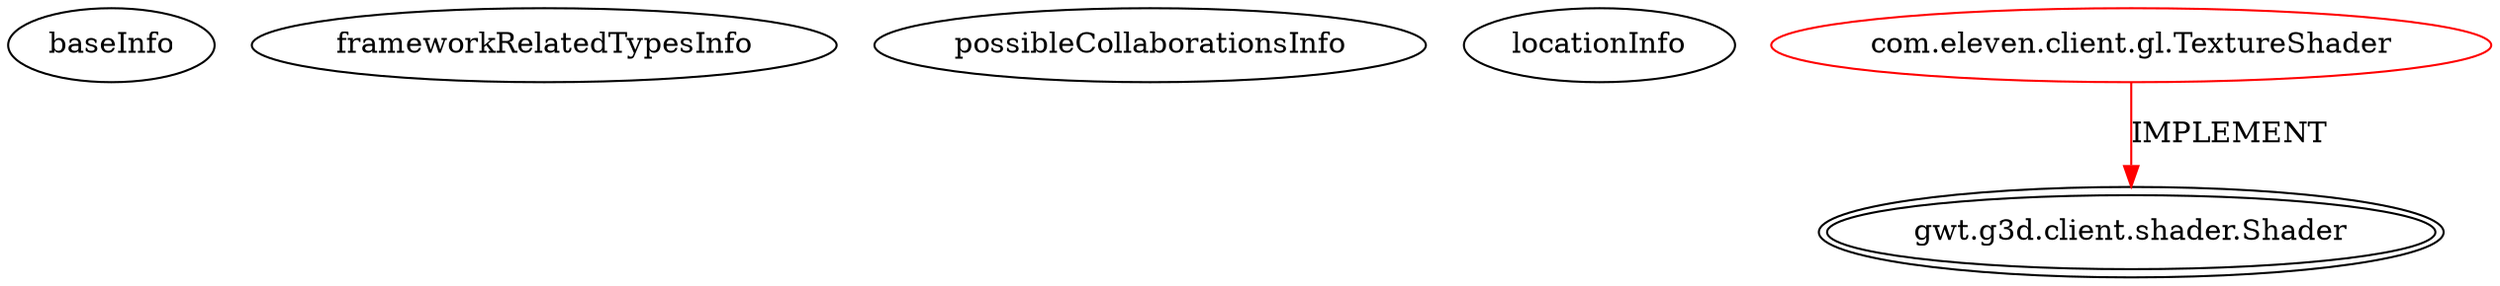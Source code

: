 digraph {
baseInfo[graphId=4306,category="extension_graph",isAnonymous=false,possibleRelation=false]
frameworkRelatedTypesInfo[0="gwt.g3d.client.shader.Shader"]
possibleCollaborationsInfo[]
locationInfo[projectName="pkamenarsky-ocean",filePath="/pkamenarsky-ocean/ocean-master/src/com/eleven/client/gl/TextureShader.java",contextSignature="TextureShader",graphId="4306"]
0[label="com.eleven.client.gl.TextureShader",vertexType="ROOT_CLIENT_CLASS_DECLARATION",isFrameworkType=false,color=red]
1[label="gwt.g3d.client.shader.Shader",vertexType="FRAMEWORK_INTERFACE_TYPE",isFrameworkType=true,peripheries=2]
0->1[label="IMPLEMENT",color=red]
}

